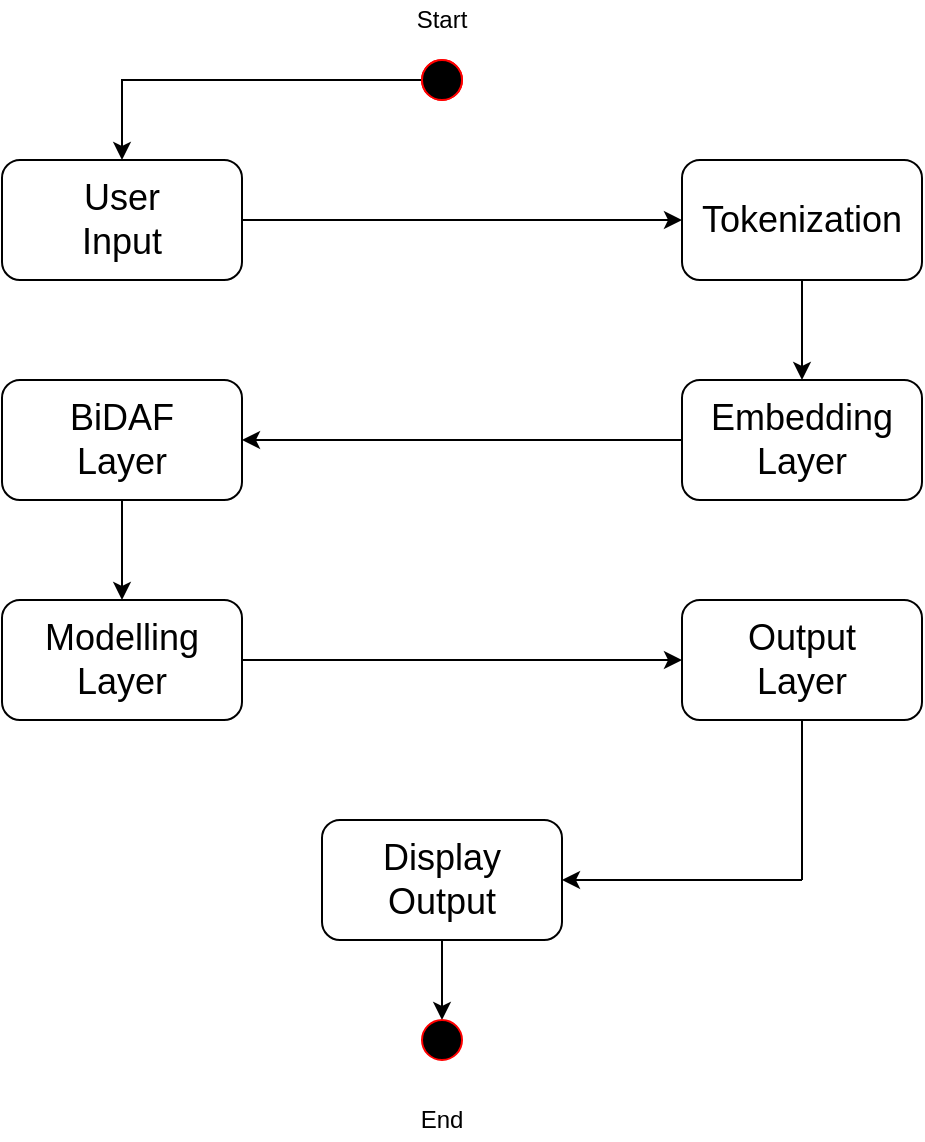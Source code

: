<mxfile version="13.8.1" type="github">
  <diagram id="C5RBs43oDa-KdzZeNtuy" name="Page-1">
    <mxGraphModel dx="868" dy="479" grid="1" gridSize="10" guides="1" tooltips="1" connect="1" arrows="1" fold="1" page="1" pageScale="1" pageWidth="827" pageHeight="1169" math="0" shadow="0">
      <root>
        <mxCell id="WIyWlLk6GJQsqaUBKTNV-0" />
        <mxCell id="WIyWlLk6GJQsqaUBKTNV-1" parent="WIyWlLk6GJQsqaUBKTNV-0" />
        <mxCell id="WIyWlLk6GJQsqaUBKTNV-2" value="" style="rounded=0;html=1;jettySize=auto;orthogonalLoop=1;fontSize=11;endArrow=block;endFill=0;endSize=8;strokeWidth=1;shadow=0;labelBackgroundColor=none;edgeStyle=orthogonalEdgeStyle;" parent="WIyWlLk6GJQsqaUBKTNV-1" edge="1">
          <mxGeometry relative="1" as="geometry">
            <mxPoint x="220" y="170" as="targetPoint" />
          </mxGeometry>
        </mxCell>
        <mxCell id="WIyWlLk6GJQsqaUBKTNV-4" value="Yes" style="rounded=0;html=1;jettySize=auto;orthogonalLoop=1;fontSize=11;endArrow=block;endFill=0;endSize=8;strokeWidth=1;shadow=0;labelBackgroundColor=none;edgeStyle=orthogonalEdgeStyle;" parent="WIyWlLk6GJQsqaUBKTNV-1" edge="1">
          <mxGeometry y="20" relative="1" as="geometry">
            <mxPoint as="offset" />
            <mxPoint x="220" y="250" as="sourcePoint" />
          </mxGeometry>
        </mxCell>
        <mxCell id="WIyWlLk6GJQsqaUBKTNV-5" value="No" style="edgeStyle=orthogonalEdgeStyle;rounded=0;html=1;jettySize=auto;orthogonalLoop=1;fontSize=11;endArrow=block;endFill=0;endSize=8;strokeWidth=1;shadow=0;labelBackgroundColor=none;" parent="WIyWlLk6GJQsqaUBKTNV-1" edge="1">
          <mxGeometry y="10" relative="1" as="geometry">
            <mxPoint as="offset" />
            <mxPoint x="270" y="210" as="sourcePoint" />
          </mxGeometry>
        </mxCell>
        <mxCell id="WIyWlLk6GJQsqaUBKTNV-8" value="No" style="rounded=0;html=1;jettySize=auto;orthogonalLoop=1;fontSize=11;endArrow=block;endFill=0;endSize=8;strokeWidth=1;shadow=0;labelBackgroundColor=none;edgeStyle=orthogonalEdgeStyle;" parent="WIyWlLk6GJQsqaUBKTNV-1" edge="1">
          <mxGeometry x="0.333" y="20" relative="1" as="geometry">
            <mxPoint as="offset" />
            <mxPoint x="220" y="370" as="sourcePoint" />
          </mxGeometry>
        </mxCell>
        <mxCell id="WIyWlLk6GJQsqaUBKTNV-9" value="Yes" style="edgeStyle=orthogonalEdgeStyle;rounded=0;html=1;jettySize=auto;orthogonalLoop=1;fontSize=11;endArrow=block;endFill=0;endSize=8;strokeWidth=1;shadow=0;labelBackgroundColor=none;" parent="WIyWlLk6GJQsqaUBKTNV-1" edge="1">
          <mxGeometry y="10" relative="1" as="geometry">
            <mxPoint as="offset" />
            <mxPoint x="320" y="330" as="targetPoint" />
          </mxGeometry>
        </mxCell>
        <mxCell id="VWoOJREZ6V2Mfv815Pgd-11" style="edgeStyle=orthogonalEdgeStyle;rounded=0;orthogonalLoop=1;jettySize=auto;html=1;entryX=0.5;entryY=0;entryDx=0;entryDy=0;fillColor=#3333FF;" parent="WIyWlLk6GJQsqaUBKTNV-1" source="VWoOJREZ6V2Mfv815Pgd-0" target="VWoOJREZ6V2Mfv815Pgd-8" edge="1">
          <mxGeometry relative="1" as="geometry" />
        </mxCell>
        <mxCell id="VWoOJREZ6V2Mfv815Pgd-0" value="" style="ellipse;whiteSpace=wrap;html=1;aspect=fixed;fillColor=#000000;strokeColor=#FF0000;" parent="WIyWlLk6GJQsqaUBKTNV-1" vertex="1">
          <mxGeometry x="390" y="120" width="20" height="20" as="geometry" />
        </mxCell>
        <mxCell id="VWoOJREZ6V2Mfv815Pgd-13" style="edgeStyle=orthogonalEdgeStyle;rounded=0;orthogonalLoop=1;jettySize=auto;html=1;entryX=0.5;entryY=0;entryDx=0;entryDy=0;fillColor=#3333FF;" parent="WIyWlLk6GJQsqaUBKTNV-1" source="VWoOJREZ6V2Mfv815Pgd-2" target="VWoOJREZ6V2Mfv815Pgd-4" edge="1">
          <mxGeometry relative="1" as="geometry" />
        </mxCell>
        <mxCell id="VWoOJREZ6V2Mfv815Pgd-2" value="&lt;font style=&quot;font-size: 18px&quot;&gt;Tokenization&lt;/font&gt;" style="rounded=1;whiteSpace=wrap;html=1;fillColor=#FFFFFF;" parent="WIyWlLk6GJQsqaUBKTNV-1" vertex="1">
          <mxGeometry x="520" y="170" width="120" height="60" as="geometry" />
        </mxCell>
        <mxCell id="VWoOJREZ6V2Mfv815Pgd-14" style="edgeStyle=orthogonalEdgeStyle;rounded=0;orthogonalLoop=1;jettySize=auto;html=1;entryX=1;entryY=0.5;entryDx=0;entryDy=0;fillColor=#3333FF;" parent="WIyWlLk6GJQsqaUBKTNV-1" source="VWoOJREZ6V2Mfv815Pgd-4" target="VWoOJREZ6V2Mfv815Pgd-5" edge="1">
          <mxGeometry relative="1" as="geometry" />
        </mxCell>
        <mxCell id="VWoOJREZ6V2Mfv815Pgd-4" value="&lt;div&gt;&lt;font style=&quot;font-size: 18px&quot;&gt;Embedding&lt;/font&gt;&lt;/div&gt;&lt;div&gt;&lt;font style=&quot;font-size: 18px&quot;&gt;Layer&lt;/font&gt;&lt;br&gt;&lt;/div&gt;" style="rounded=1;whiteSpace=wrap;html=1;strokeColor=#000000;fillColor=#FFFFFF;" parent="WIyWlLk6GJQsqaUBKTNV-1" vertex="1">
          <mxGeometry x="520" y="280" width="120" height="60" as="geometry" />
        </mxCell>
        <mxCell id="VWoOJREZ6V2Mfv815Pgd-15" style="edgeStyle=orthogonalEdgeStyle;rounded=0;orthogonalLoop=1;jettySize=auto;html=1;entryX=0.5;entryY=0;entryDx=0;entryDy=0;fillColor=#3333FF;" parent="WIyWlLk6GJQsqaUBKTNV-1" source="VWoOJREZ6V2Mfv815Pgd-5" target="VWoOJREZ6V2Mfv815Pgd-6" edge="1">
          <mxGeometry relative="1" as="geometry" />
        </mxCell>
        <mxCell id="VWoOJREZ6V2Mfv815Pgd-5" value="&lt;div&gt;&lt;font style=&quot;font-size: 18px&quot;&gt;BiDAF&lt;/font&gt;&lt;/div&gt;&lt;div&gt;&lt;font style=&quot;font-size: 18px&quot;&gt;Layer&lt;/font&gt;&lt;br&gt;&lt;/div&gt;" style="rounded=1;whiteSpace=wrap;html=1;strokeColor=#000000;fillColor=#FFFFFF;" parent="WIyWlLk6GJQsqaUBKTNV-1" vertex="1">
          <mxGeometry x="180" y="280" width="120" height="60" as="geometry" />
        </mxCell>
        <mxCell id="VWoOJREZ6V2Mfv815Pgd-16" style="edgeStyle=orthogonalEdgeStyle;rounded=0;orthogonalLoop=1;jettySize=auto;html=1;entryX=0;entryY=0.5;entryDx=0;entryDy=0;fillColor=#3333FF;" parent="WIyWlLk6GJQsqaUBKTNV-1" source="VWoOJREZ6V2Mfv815Pgd-6" target="VWoOJREZ6V2Mfv815Pgd-7" edge="1">
          <mxGeometry relative="1" as="geometry" />
        </mxCell>
        <mxCell id="VWoOJREZ6V2Mfv815Pgd-6" value="&lt;div&gt;&lt;font style=&quot;font-size: 18px&quot;&gt;Modelling&lt;/font&gt;&lt;/div&gt;&lt;div&gt;&lt;font style=&quot;font-size: 18px&quot;&gt;Layer&lt;/font&gt;&lt;br&gt;&lt;/div&gt;" style="rounded=1;whiteSpace=wrap;html=1;strokeColor=#000000;fillColor=#FFFFFF;" parent="WIyWlLk6GJQsqaUBKTNV-1" vertex="1">
          <mxGeometry x="180" y="390" width="120" height="60" as="geometry" />
        </mxCell>
        <mxCell id="VWoOJREZ6V2Mfv815Pgd-7" value="&lt;div&gt;&lt;font style=&quot;font-size: 18px&quot;&gt;Output&lt;/font&gt;&lt;/div&gt;&lt;div&gt;&lt;font style=&quot;font-size: 18px&quot;&gt;Layer&lt;/font&gt;&lt;br&gt;&lt;/div&gt;" style="rounded=1;whiteSpace=wrap;html=1;strokeColor=#000000;fillColor=#FFFFFF;" parent="WIyWlLk6GJQsqaUBKTNV-1" vertex="1">
          <mxGeometry x="520" y="390" width="120" height="60" as="geometry" />
        </mxCell>
        <mxCell id="VWoOJREZ6V2Mfv815Pgd-12" style="edgeStyle=orthogonalEdgeStyle;rounded=0;orthogonalLoop=1;jettySize=auto;html=1;entryX=0;entryY=0.5;entryDx=0;entryDy=0;fillColor=#3333FF;" parent="WIyWlLk6GJQsqaUBKTNV-1" source="VWoOJREZ6V2Mfv815Pgd-8" target="VWoOJREZ6V2Mfv815Pgd-2" edge="1">
          <mxGeometry relative="1" as="geometry" />
        </mxCell>
        <mxCell id="VWoOJREZ6V2Mfv815Pgd-8" value="&lt;div&gt;&lt;font style=&quot;font-size: 18px&quot;&gt;User&lt;/font&gt;&lt;/div&gt;&lt;div&gt;&lt;font style=&quot;font-size: 18px&quot;&gt;Input&lt;/font&gt;&lt;br&gt;&lt;/div&gt;" style="rounded=1;whiteSpace=wrap;html=1;strokeColor=#000000;fillColor=#FFFFFF;" parent="WIyWlLk6GJQsqaUBKTNV-1" vertex="1">
          <mxGeometry x="180" y="170" width="120" height="60" as="geometry" />
        </mxCell>
        <mxCell id="VWoOJREZ6V2Mfv815Pgd-29" style="edgeStyle=orthogonalEdgeStyle;rounded=0;orthogonalLoop=1;jettySize=auto;html=1;entryX=0.5;entryY=0;entryDx=0;entryDy=0;fillColor=#3333FF;" parent="WIyWlLk6GJQsqaUBKTNV-1" source="VWoOJREZ6V2Mfv815Pgd-9" target="VWoOJREZ6V2Mfv815Pgd-28" edge="1">
          <mxGeometry relative="1" as="geometry" />
        </mxCell>
        <mxCell id="VWoOJREZ6V2Mfv815Pgd-9" value="&lt;font style=&quot;font-size: 18px&quot;&gt;Display&lt;/font&gt;&lt;div&gt;&lt;font style=&quot;font-size: 18px&quot;&gt;Output&lt;/font&gt;&lt;br&gt;&lt;/div&gt;" style="rounded=1;whiteSpace=wrap;html=1;strokeColor=#000000;fillColor=#FFFFFF;" parent="WIyWlLk6GJQsqaUBKTNV-1" vertex="1">
          <mxGeometry x="340" y="500" width="120" height="60" as="geometry" />
        </mxCell>
        <mxCell id="VWoOJREZ6V2Mfv815Pgd-18" value="" style="endArrow=none;html=1;fillColor=#3333FF;entryX=0.5;entryY=1;entryDx=0;entryDy=0;" parent="WIyWlLk6GJQsqaUBKTNV-1" target="VWoOJREZ6V2Mfv815Pgd-7" edge="1">
          <mxGeometry width="50" height="50" relative="1" as="geometry">
            <mxPoint x="580" y="530" as="sourcePoint" />
            <mxPoint x="630" y="470" as="targetPoint" />
          </mxGeometry>
        </mxCell>
        <mxCell id="VWoOJREZ6V2Mfv815Pgd-20" value="" style="endArrow=classic;html=1;fillColor=#3333FF;entryX=1;entryY=0.5;entryDx=0;entryDy=0;" parent="WIyWlLk6GJQsqaUBKTNV-1" target="VWoOJREZ6V2Mfv815Pgd-9" edge="1">
          <mxGeometry width="50" height="50" relative="1" as="geometry">
            <mxPoint x="580" y="530" as="sourcePoint" />
            <mxPoint x="470" y="520" as="targetPoint" />
          </mxGeometry>
        </mxCell>
        <mxCell id="VWoOJREZ6V2Mfv815Pgd-21" value="" style="ellipse;whiteSpace=wrap;html=1;aspect=fixed;fillColor=#000000;strokeColor=#FF0000;" parent="WIyWlLk6GJQsqaUBKTNV-1" vertex="1">
          <mxGeometry x="390" y="120" width="20" height="20" as="geometry" />
        </mxCell>
        <mxCell id="VWoOJREZ6V2Mfv815Pgd-28" value="" style="ellipse;whiteSpace=wrap;html=1;aspect=fixed;fillColor=#000000;strokeColor=#FF0000;" parent="WIyWlLk6GJQsqaUBKTNV-1" vertex="1">
          <mxGeometry x="390" y="600" width="20" height="20" as="geometry" />
        </mxCell>
        <mxCell id="VWoOJREZ6V2Mfv815Pgd-30" value="Start" style="text;html=1;strokeColor=none;fillColor=none;align=center;verticalAlign=middle;whiteSpace=wrap;rounded=0;" parent="WIyWlLk6GJQsqaUBKTNV-1" vertex="1">
          <mxGeometry x="380" y="90" width="40" height="20" as="geometry" />
        </mxCell>
        <mxCell id="VWoOJREZ6V2Mfv815Pgd-31" value="&lt;div&gt;End&lt;/div&gt;" style="text;html=1;strokeColor=none;fillColor=none;align=center;verticalAlign=middle;whiteSpace=wrap;rounded=0;" parent="WIyWlLk6GJQsqaUBKTNV-1" vertex="1">
          <mxGeometry x="380" y="640" width="40" height="20" as="geometry" />
        </mxCell>
      </root>
    </mxGraphModel>
  </diagram>
</mxfile>
